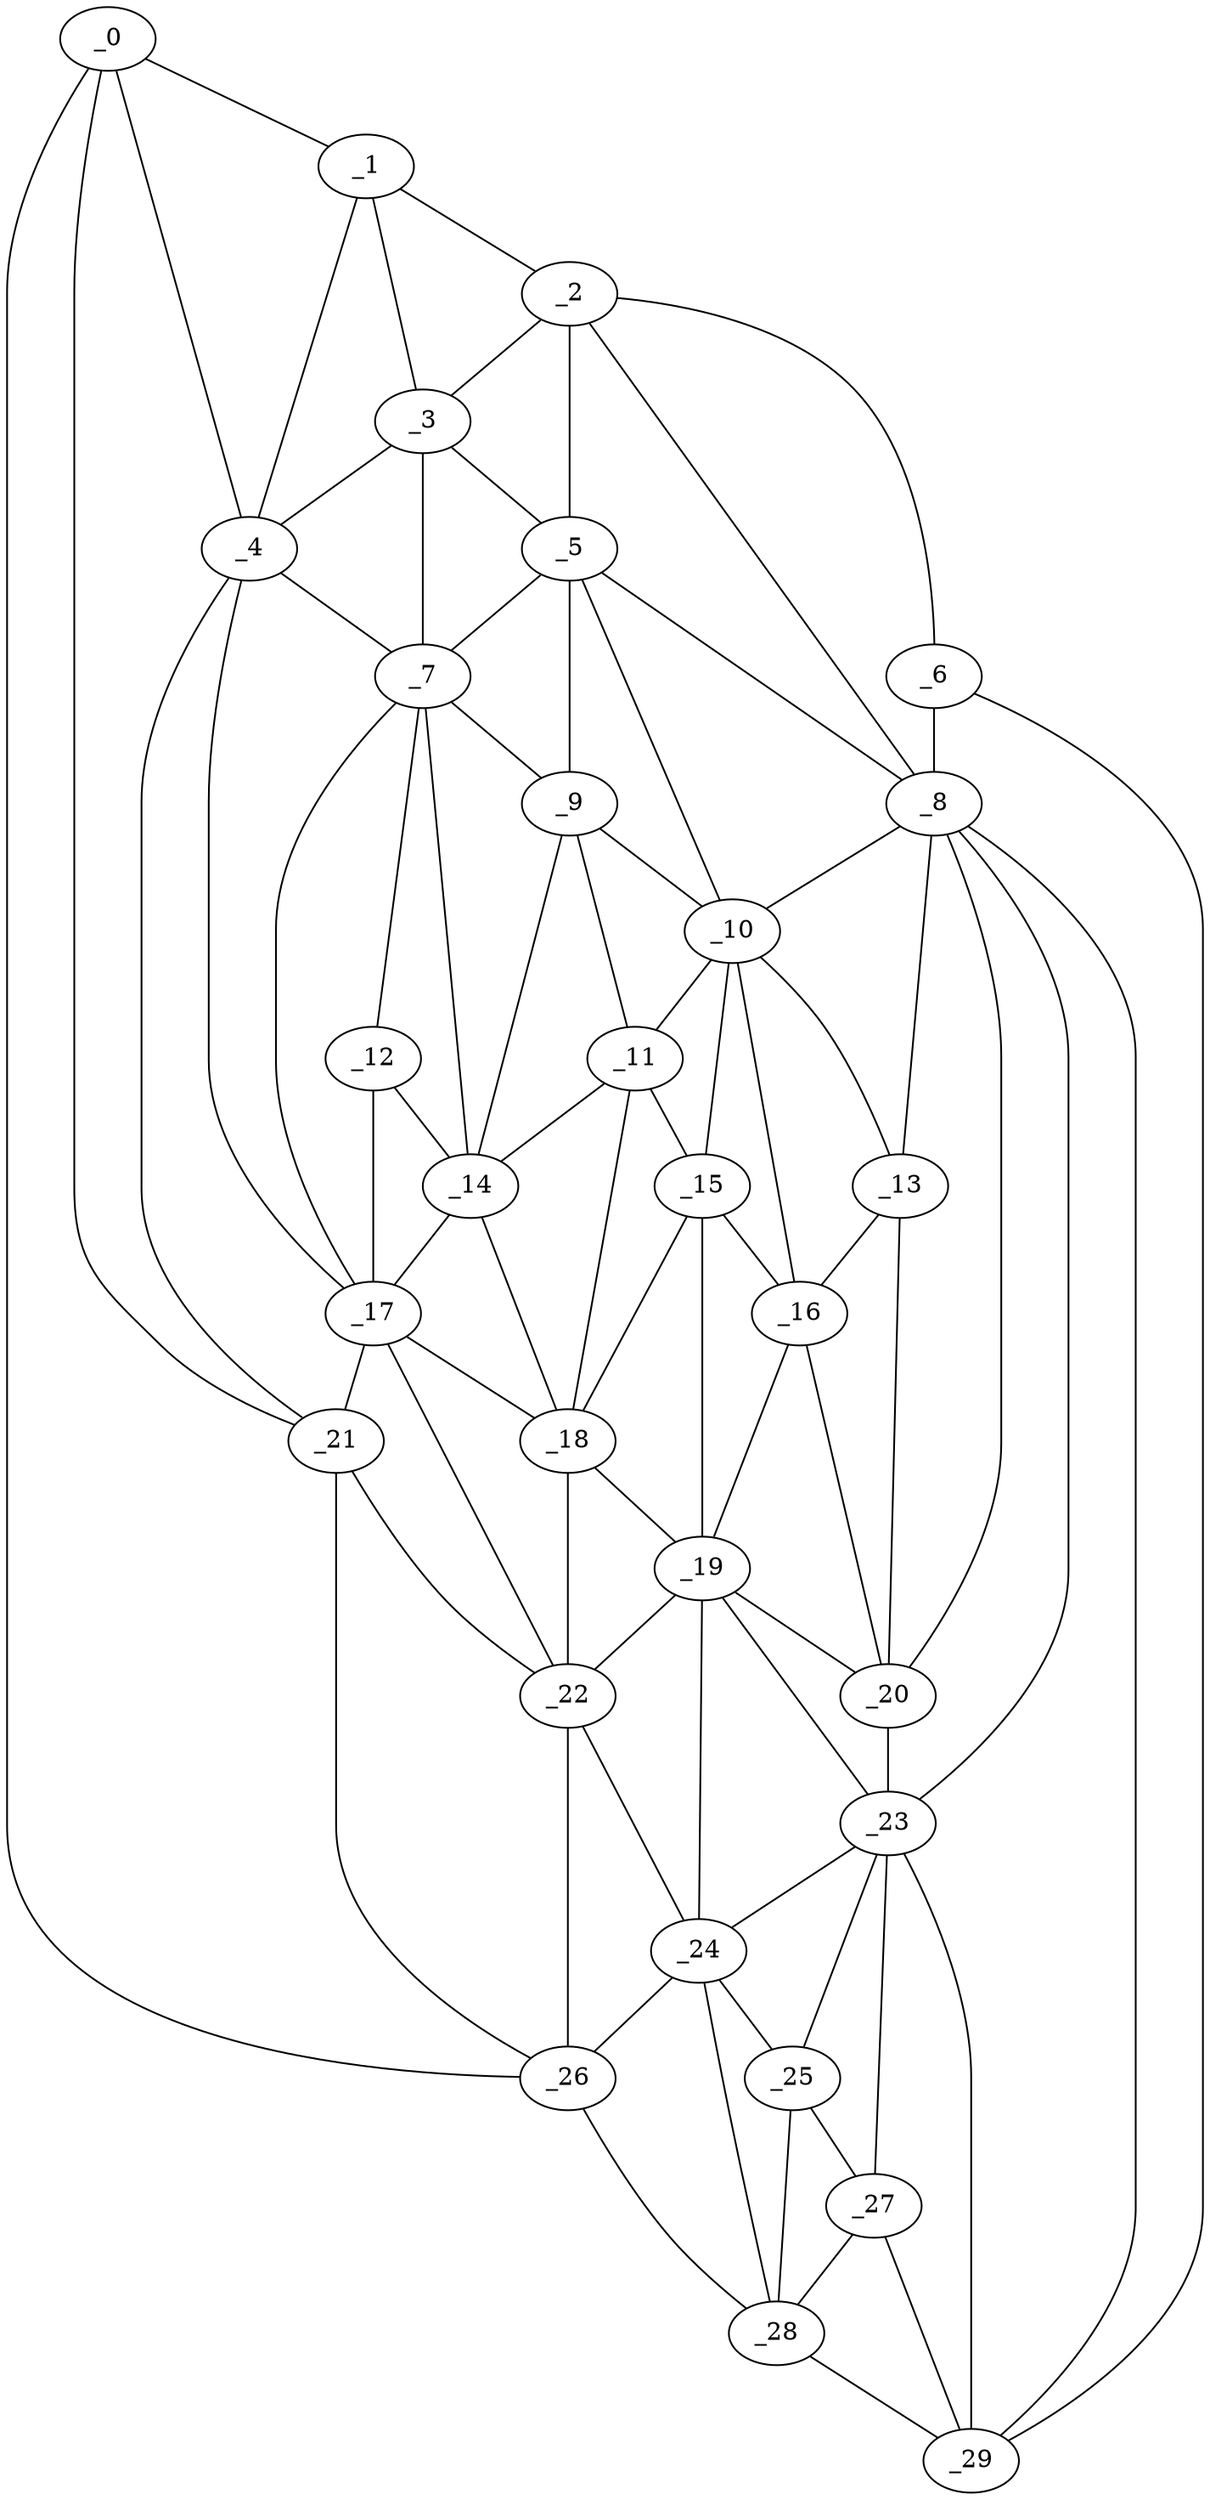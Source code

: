 graph "obj60__345.gxl" {
	_0	 [x=12,
		y=28];
	_1	 [x=12,
		y=47];
	_0 -- _1	 [valence=1];
	_4	 [x=40,
		y=31];
	_0 -- _4	 [valence=1];
	_21	 [x=90,
		y=23];
	_0 -- _21	 [valence=2];
	_26	 [x=112,
		y=17];
	_0 -- _26	 [valence=1];
	_2	 [x=14,
		y=54];
	_1 -- _2	 [valence=1];
	_3	 [x=39,
		y=46];
	_1 -- _3	 [valence=1];
	_1 -- _4	 [valence=2];
	_2 -- _3	 [valence=2];
	_5	 [x=46,
		y=51];
	_2 -- _5	 [valence=1];
	_6	 [x=51,
		y=112];
	_2 -- _6	 [valence=1];
	_8	 [x=57,
		y=86];
	_2 -- _8	 [valence=2];
	_3 -- _4	 [valence=2];
	_3 -- _5	 [valence=2];
	_7	 [x=52,
		y=31];
	_3 -- _7	 [valence=2];
	_4 -- _7	 [valence=2];
	_17	 [x=81,
		y=26];
	_4 -- _17	 [valence=1];
	_4 -- _21	 [valence=2];
	_5 -- _7	 [valence=2];
	_5 -- _8	 [valence=2];
	_9	 [x=59,
		y=53];
	_5 -- _9	 [valence=1];
	_10	 [x=65,
		y=60];
	_5 -- _10	 [valence=2];
	_6 -- _8	 [valence=1];
	_29	 [x=125,
		y=104];
	_6 -- _29	 [valence=1];
	_7 -- _9	 [valence=1];
	_12	 [x=69,
		y=29];
	_7 -- _12	 [valence=2];
	_14	 [x=70,
		y=33];
	_7 -- _14	 [valence=1];
	_7 -- _17	 [valence=1];
	_8 -- _10	 [valence=1];
	_13	 [x=69,
		y=72];
	_8 -- _13	 [valence=2];
	_20	 [x=87,
		y=69];
	_8 -- _20	 [valence=2];
	_23	 [x=100,
		y=71];
	_8 -- _23	 [valence=1];
	_8 -- _29	 [valence=1];
	_9 -- _10	 [valence=2];
	_11	 [x=66,
		y=52];
	_9 -- _11	 [valence=1];
	_9 -- _14	 [valence=2];
	_10 -- _11	 [valence=2];
	_10 -- _13	 [valence=2];
	_15	 [x=73,
		y=57];
	_10 -- _15	 [valence=2];
	_16	 [x=76,
		y=63];
	_10 -- _16	 [valence=2];
	_11 -- _14	 [valence=2];
	_11 -- _15	 [valence=1];
	_18	 [x=81,
		y=35];
	_11 -- _18	 [valence=1];
	_12 -- _14	 [valence=1];
	_12 -- _17	 [valence=2];
	_13 -- _16	 [valence=2];
	_13 -- _20	 [valence=2];
	_14 -- _17	 [valence=2];
	_14 -- _18	 [valence=2];
	_15 -- _16	 [valence=1];
	_15 -- _18	 [valence=1];
	_19	 [x=82,
		y=57];
	_15 -- _19	 [valence=2];
	_16 -- _19	 [valence=2];
	_16 -- _20	 [valence=2];
	_17 -- _18	 [valence=2];
	_17 -- _21	 [valence=2];
	_22	 [x=95,
		y=32];
	_17 -- _22	 [valence=1];
	_18 -- _19	 [valence=2];
	_18 -- _22	 [valence=2];
	_19 -- _20	 [valence=1];
	_19 -- _22	 [valence=1];
	_19 -- _23	 [valence=2];
	_24	 [x=109,
		y=42];
	_19 -- _24	 [valence=1];
	_20 -- _23	 [valence=2];
	_21 -- _22	 [valence=2];
	_21 -- _26	 [valence=1];
	_22 -- _24	 [valence=1];
	_22 -- _26	 [valence=1];
	_23 -- _24	 [valence=2];
	_25	 [x=110,
		y=69];
	_23 -- _25	 [valence=2];
	_27	 [x=113,
		y=74];
	_23 -- _27	 [valence=2];
	_23 -- _29	 [valence=2];
	_24 -- _25	 [valence=1];
	_24 -- _26	 [valence=1];
	_28	 [x=120,
		y=35];
	_24 -- _28	 [valence=2];
	_25 -- _27	 [valence=1];
	_25 -- _28	 [valence=2];
	_26 -- _28	 [valence=1];
	_27 -- _28	 [valence=2];
	_27 -- _29	 [valence=1];
	_28 -- _29	 [valence=1];
}
